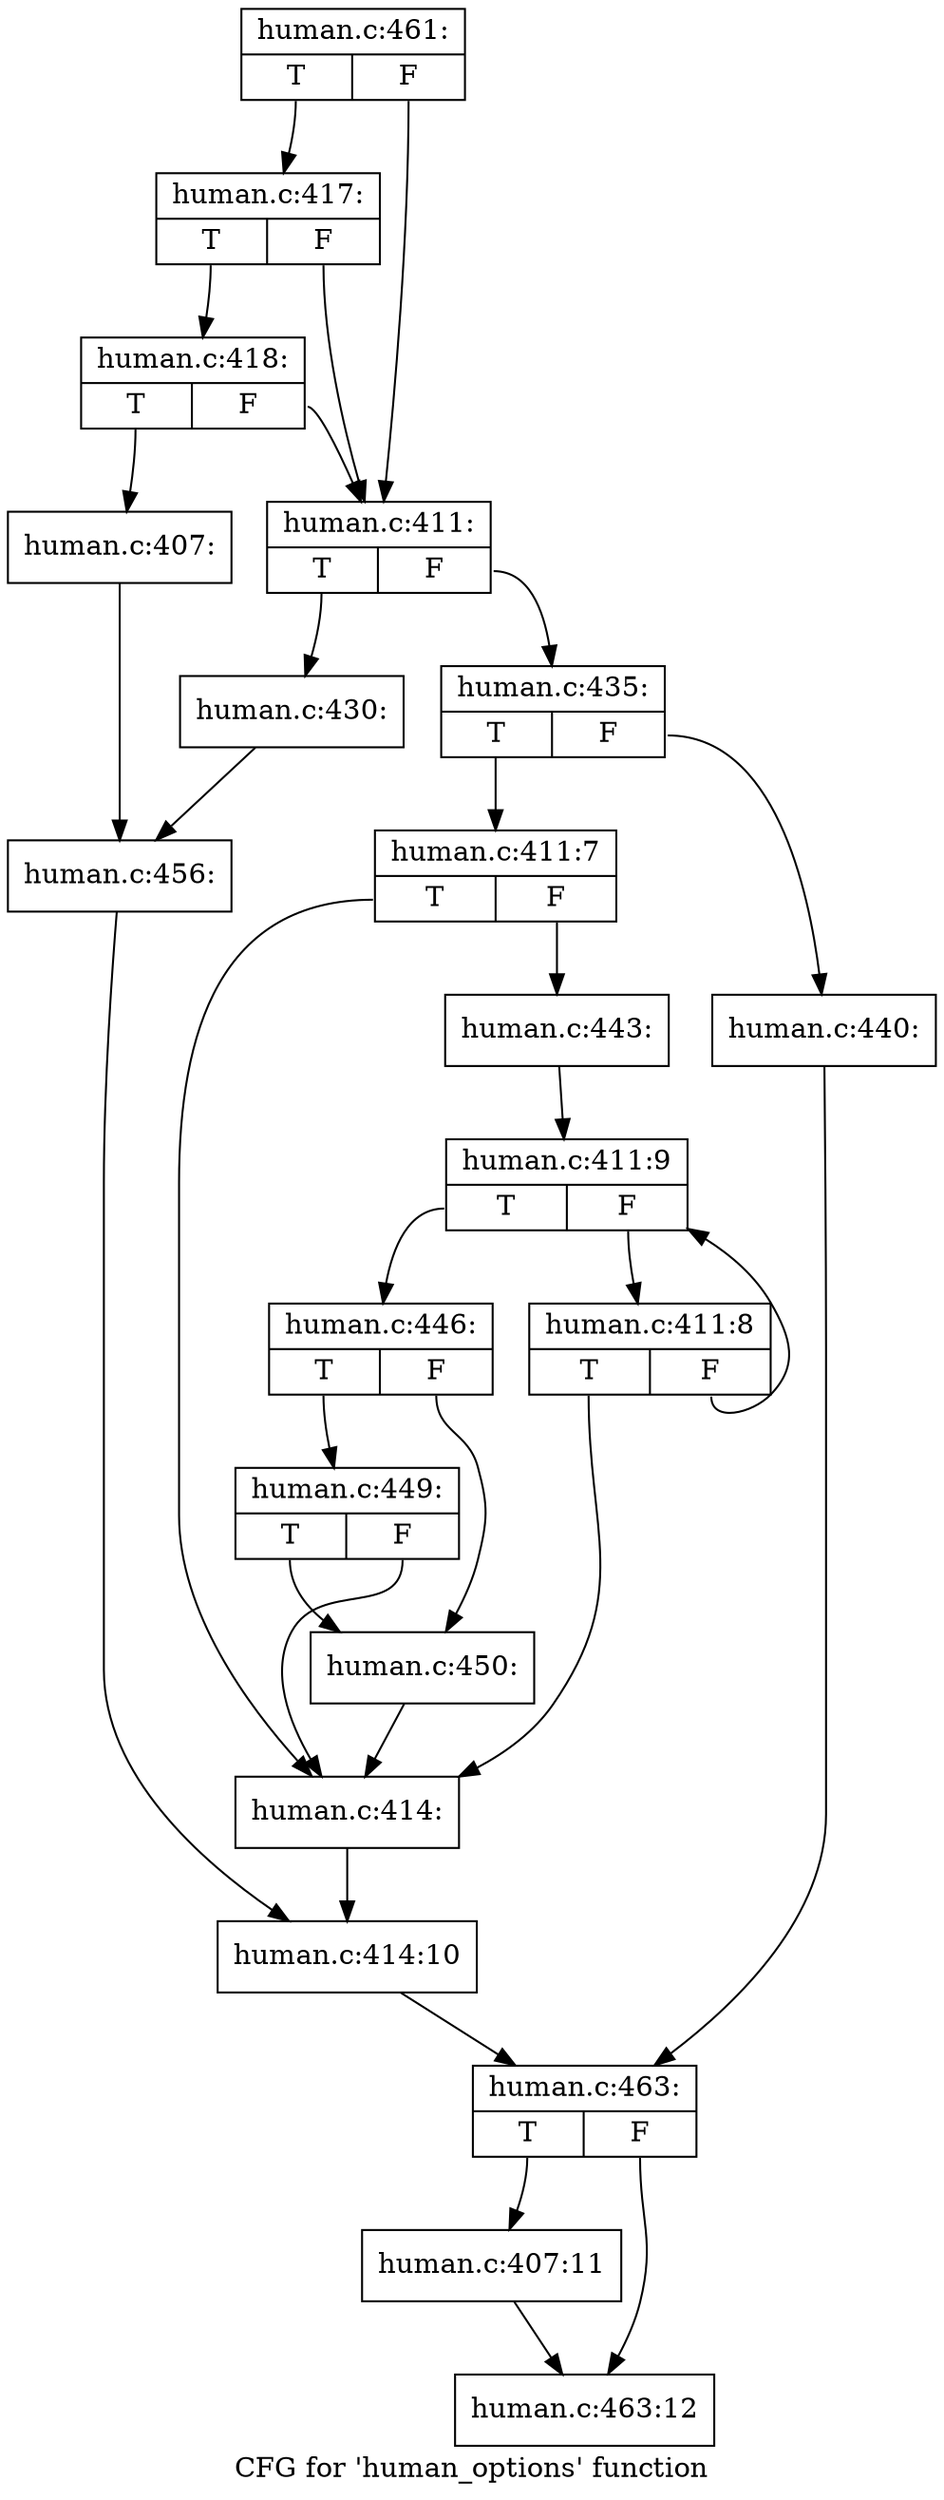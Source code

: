 digraph "CFG for 'human_options' function" {
	label="CFG for 'human_options' function";

	Node0xca8a500 [shape=record,label="{human.c:461:|{<s0>T|<s1>F}}"];
	Node0xca8a500:s0 -> Node0xcb6d960;
	Node0xca8a500:s1 -> Node0xca7bef0;
	Node0xcb6d960 [shape=record,label="{human.c:417:|{<s0>T|<s1>F}}"];
	Node0xcb6d960:s0 -> Node0xcb1bfe0;
	Node0xcb6d960:s1 -> Node0xca7bef0;
	Node0xcb1bfe0 [shape=record,label="{human.c:418:|{<s0>T|<s1>F}}"];
	Node0xcb1bfe0:s0 -> Node0xca7d150;
	Node0xcb1bfe0:s1 -> Node0xca7bef0;
	Node0xca7d150 [shape=record,label="{human.c:407:}"];
	Node0xca7d150 -> Node0xca9e910;
	Node0xca7bef0 [shape=record,label="{human.c:411:|{<s0>T|<s1>F}}"];
	Node0xca7bef0:s0 -> Node0xca9d920;
	Node0xca7bef0:s1 -> Node0xca60f90;
	Node0xca9d920 [shape=record,label="{human.c:430:}"];
	Node0xca9d920 -> Node0xca9e910;
	Node0xca60f90 [shape=record,label="{human.c:435:|{<s0>T|<s1>F}}"];
	Node0xca60f90:s0 -> Node0xca74e10;
	Node0xca60f90:s1 -> Node0xca9bd10;
	Node0xca74e10 [shape=record,label="{human.c:411:7|{<s0>T|<s1>F}}"];
	Node0xca74e10:s0 -> Node0xca9e5b0;
	Node0xca74e10:s1 -> Node0xca86800;
	Node0xca86800 [shape=record,label="{human.c:443:}"];
	Node0xca86800 -> Node0xca9e400;
	Node0xca5d3f0 [shape=record,label="{human.c:411:8|{<s0>T|<s1>F}}"];
	Node0xca5d3f0:s0 -> Node0xca9e5b0;
	Node0xca5d3f0:s1 -> Node0xca9e400;
	Node0xca9e400 [shape=record,label="{human.c:411:9|{<s0>T|<s1>F}}"];
	Node0xca9e400:s0 -> Node0xca85da0;
	Node0xca9e400:s1 -> Node0xca5d3f0;
	Node0xca85da0 [shape=record,label="{human.c:446:|{<s0>T|<s1>F}}"];
	Node0xca85da0:s0 -> Node0xca84270;
	Node0xca85da0:s1 -> Node0xca9b7d0;
	Node0xca84270 [shape=record,label="{human.c:449:|{<s0>T|<s1>F}}"];
	Node0xca84270:s0 -> Node0xca9b7d0;
	Node0xca84270:s1 -> Node0xca9e5b0;
	Node0xca9b7d0 [shape=record,label="{human.c:450:}"];
	Node0xca9b7d0 -> Node0xca9e5b0;
	Node0xca9e5b0 [shape=record,label="{human.c:414:}"];
	Node0xca9e5b0 -> Node0xca4e0a0;
	Node0xca9bd10 [shape=record,label="{human.c:440:}"];
	Node0xca9bd10 -> Node0xca5b250;
	Node0xca9e910 [shape=record,label="{human.c:456:}"];
	Node0xca9e910 -> Node0xca4e0a0;
	Node0xca4e0a0 [shape=record,label="{human.c:414:10}"];
	Node0xca4e0a0 -> Node0xca5b250;
	Node0xca5b250 [shape=record,label="{human.c:463:|{<s0>T|<s1>F}}"];
	Node0xca5b250:s0 -> Node0xca733f0;
	Node0xca5b250:s1 -> Node0xca73440;
	Node0xca733f0 [shape=record,label="{human.c:407:11}"];
	Node0xca733f0 -> Node0xca73440;
	Node0xca73440 [shape=record,label="{human.c:463:12}"];
}
